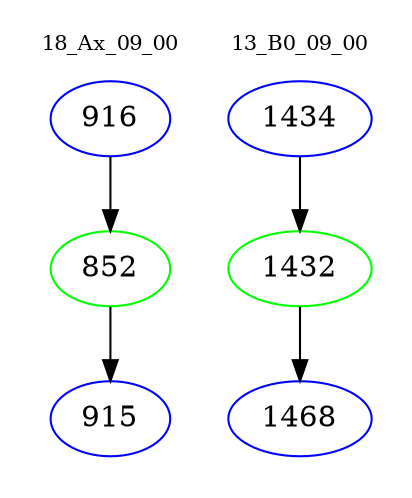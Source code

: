 digraph{
subgraph cluster_0 {
color = white
label = "18_Ax_09_00";
fontsize=10;
T0_916 [label="916", color="blue"]
T0_916 -> T0_852 [color="black"]
T0_852 [label="852", color="green"]
T0_852 -> T0_915 [color="black"]
T0_915 [label="915", color="blue"]
}
subgraph cluster_1 {
color = white
label = "13_B0_09_00";
fontsize=10;
T1_1434 [label="1434", color="blue"]
T1_1434 -> T1_1432 [color="black"]
T1_1432 [label="1432", color="green"]
T1_1432 -> T1_1468 [color="black"]
T1_1468 [label="1468", color="blue"]
}
}
